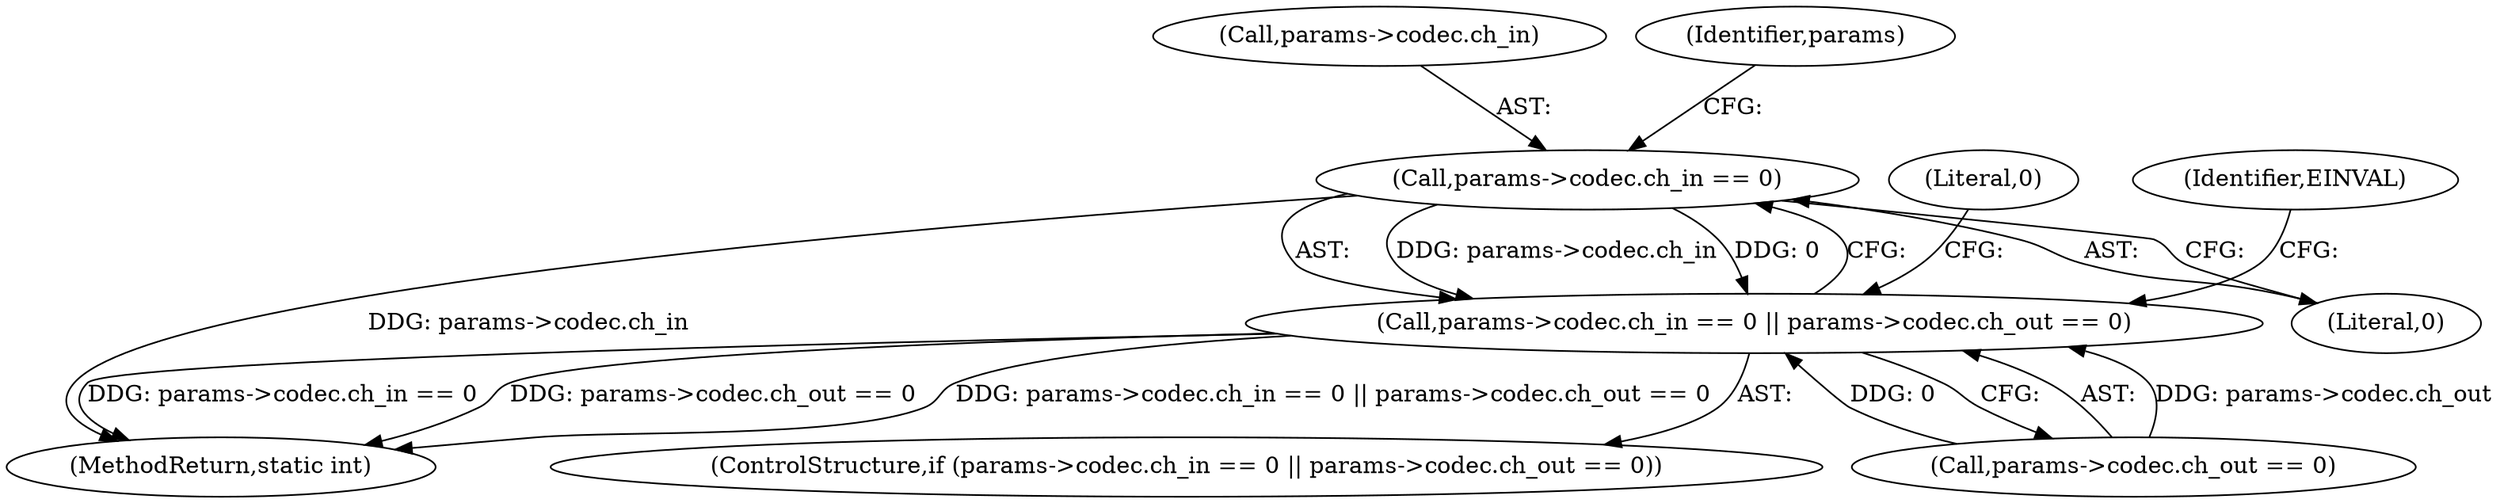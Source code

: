 digraph "0_linux_6217e5ede23285ddfee10d2e4ba0cc2d4c046205@pointer" {
"1000151" [label="(Call,params->codec.ch_in == 0)"];
"1000150" [label="(Call,params->codec.ch_in == 0 || params->codec.ch_out == 0)"];
"1000169" [label="(Literal,0)"];
"1000170" [label="(MethodReturn,static int)"];
"1000167" [label="(Identifier,EINVAL)"];
"1000150" [label="(Call,params->codec.ch_in == 0 || params->codec.ch_out == 0)"];
"1000149" [label="(ControlStructure,if (params->codec.ch_in == 0 || params->codec.ch_out == 0))"];
"1000151" [label="(Call,params->codec.ch_in == 0)"];
"1000157" [label="(Literal,0)"];
"1000152" [label="(Call,params->codec.ch_in)"];
"1000158" [label="(Call,params->codec.ch_out == 0)"];
"1000161" [label="(Identifier,params)"];
"1000151" -> "1000150"  [label="AST: "];
"1000151" -> "1000157"  [label="CFG: "];
"1000152" -> "1000151"  [label="AST: "];
"1000157" -> "1000151"  [label="AST: "];
"1000161" -> "1000151"  [label="CFG: "];
"1000150" -> "1000151"  [label="CFG: "];
"1000151" -> "1000170"  [label="DDG: params->codec.ch_in"];
"1000151" -> "1000150"  [label="DDG: params->codec.ch_in"];
"1000151" -> "1000150"  [label="DDG: 0"];
"1000150" -> "1000149"  [label="AST: "];
"1000150" -> "1000158"  [label="CFG: "];
"1000158" -> "1000150"  [label="AST: "];
"1000167" -> "1000150"  [label="CFG: "];
"1000169" -> "1000150"  [label="CFG: "];
"1000150" -> "1000170"  [label="DDG: params->codec.ch_in == 0 || params->codec.ch_out == 0"];
"1000150" -> "1000170"  [label="DDG: params->codec.ch_in == 0"];
"1000150" -> "1000170"  [label="DDG: params->codec.ch_out == 0"];
"1000158" -> "1000150"  [label="DDG: params->codec.ch_out"];
"1000158" -> "1000150"  [label="DDG: 0"];
}
